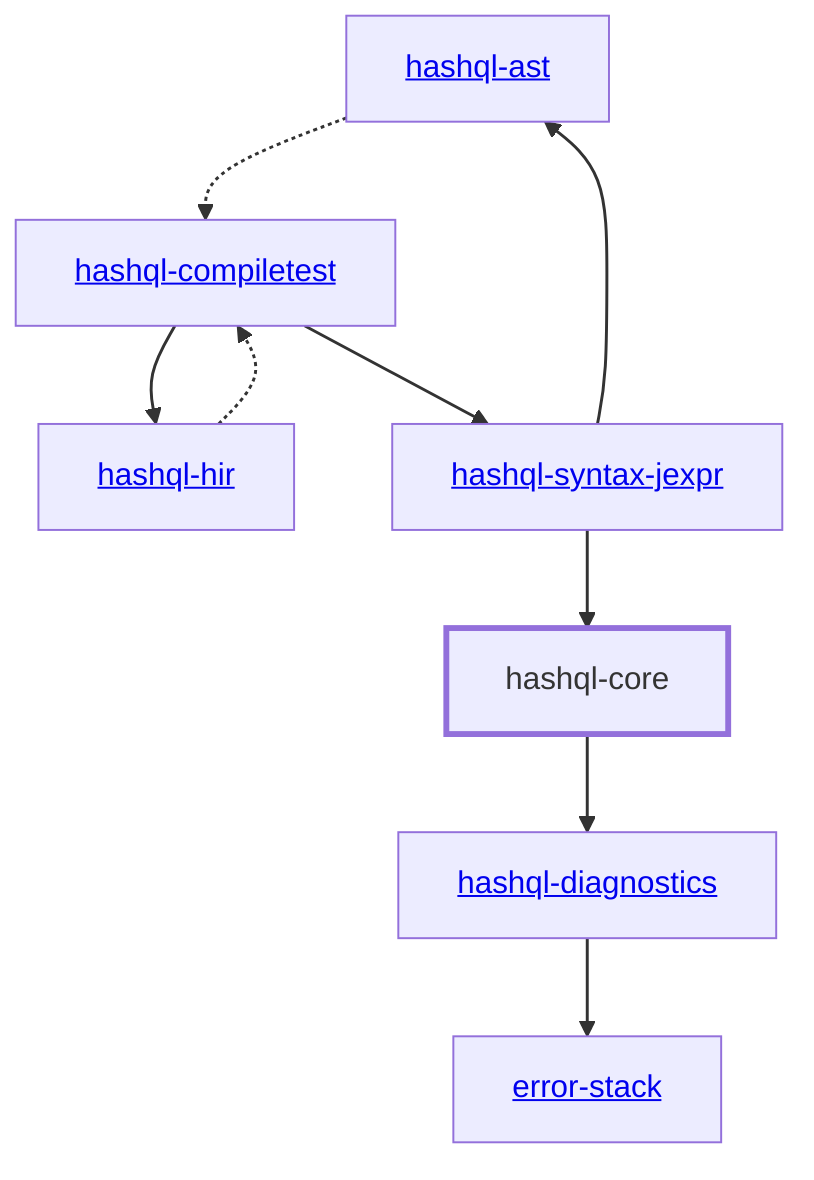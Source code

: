 graph TD
    linkStyle default stroke-width:1.5px
    classDef default stroke-width:1px
    classDef root stroke-width:3px
    classDef dev stroke-width:1px
    classDef build stroke-width:1px
    %% Legend
    %% --> : Normal dependency
    %% -.-> : Dev dependency
    %% ---> : Build dependency
    0[<a href="../hashql_ast">hashql-ast</a>]
    1[<a href="../hashql_compiletest">hashql-compiletest</a>]
    2[hashql-core]
    class 2 root
    3[<a href="../hashql_diagnostics">hashql-diagnostics</a>]
    4[<a href="../hashql_hir">hashql-hir</a>]
    5[<a href="../hashql_syntax_jexpr">hashql-syntax-jexpr</a>]
    6[<a href="../error_stack">error-stack</a>]
    0 -.-> 1
    1 --> 4
    1 --> 5
    2 --> 3
    3 --> 6
    4 -.-> 1
    5 --> 0
    5 --> 2